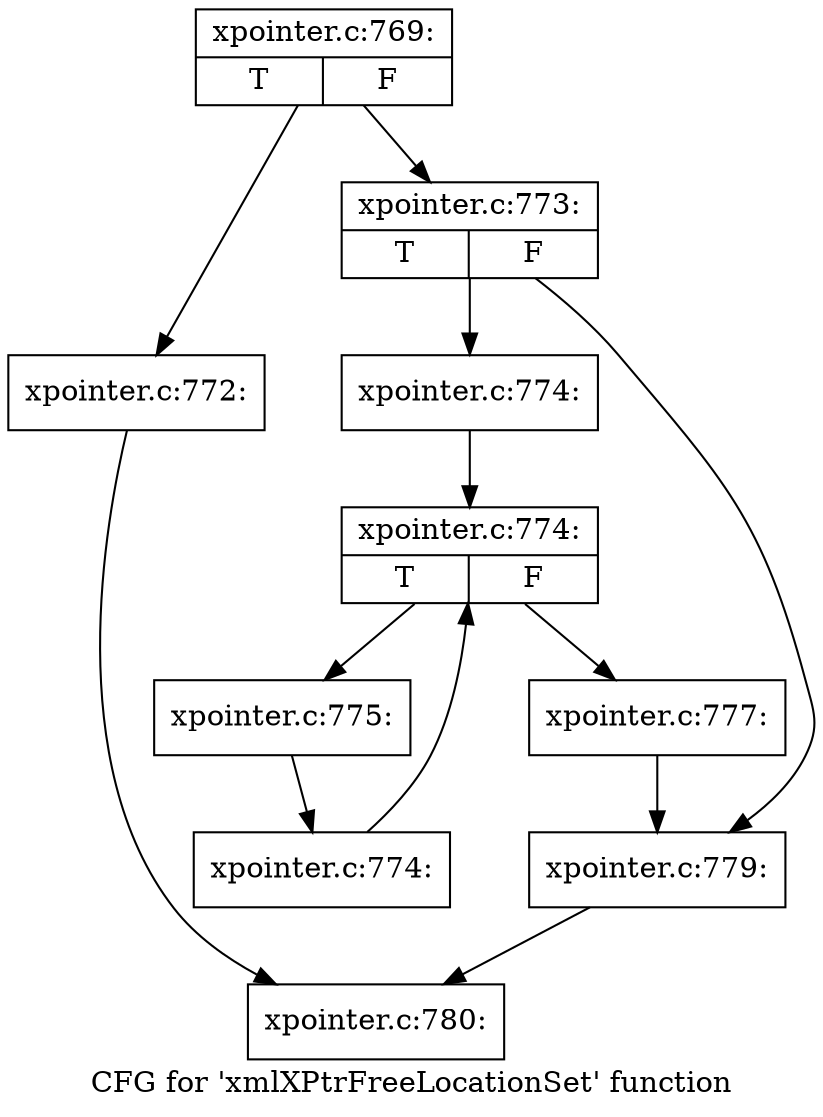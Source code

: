 digraph "CFG for 'xmlXPtrFreeLocationSet' function" {
	label="CFG for 'xmlXPtrFreeLocationSet' function";

	Node0x50edd60 [shape=record,label="{xpointer.c:769:|{<s0>T|<s1>F}}"];
	Node0x50edd60 -> Node0x50eb5e0;
	Node0x50edd60 -> Node0x50eb630;
	Node0x50eb5e0 [shape=record,label="{xpointer.c:772:}"];
	Node0x50eb5e0 -> Node0x50eb340;
	Node0x50eb630 [shape=record,label="{xpointer.c:773:|{<s0>T|<s1>F}}"];
	Node0x50eb630 -> Node0x50ee920;
	Node0x50eb630 -> Node0x50ee970;
	Node0x50ee920 [shape=record,label="{xpointer.c:774:}"];
	Node0x50ee920 -> Node0x50eef90;
	Node0x50eef90 [shape=record,label="{xpointer.c:774:|{<s0>T|<s1>F}}"];
	Node0x50eef90 -> Node0x50ef210;
	Node0x50eef90 -> Node0x50eedf0;
	Node0x50ef210 [shape=record,label="{xpointer.c:775:}"];
	Node0x50ef210 -> Node0x50ef180;
	Node0x50ef180 [shape=record,label="{xpointer.c:774:}"];
	Node0x50ef180 -> Node0x50eef90;
	Node0x50eedf0 [shape=record,label="{xpointer.c:777:}"];
	Node0x50eedf0 -> Node0x50ee970;
	Node0x50ee970 [shape=record,label="{xpointer.c:779:}"];
	Node0x50ee970 -> Node0x50eb340;
	Node0x50eb340 [shape=record,label="{xpointer.c:780:}"];
}
